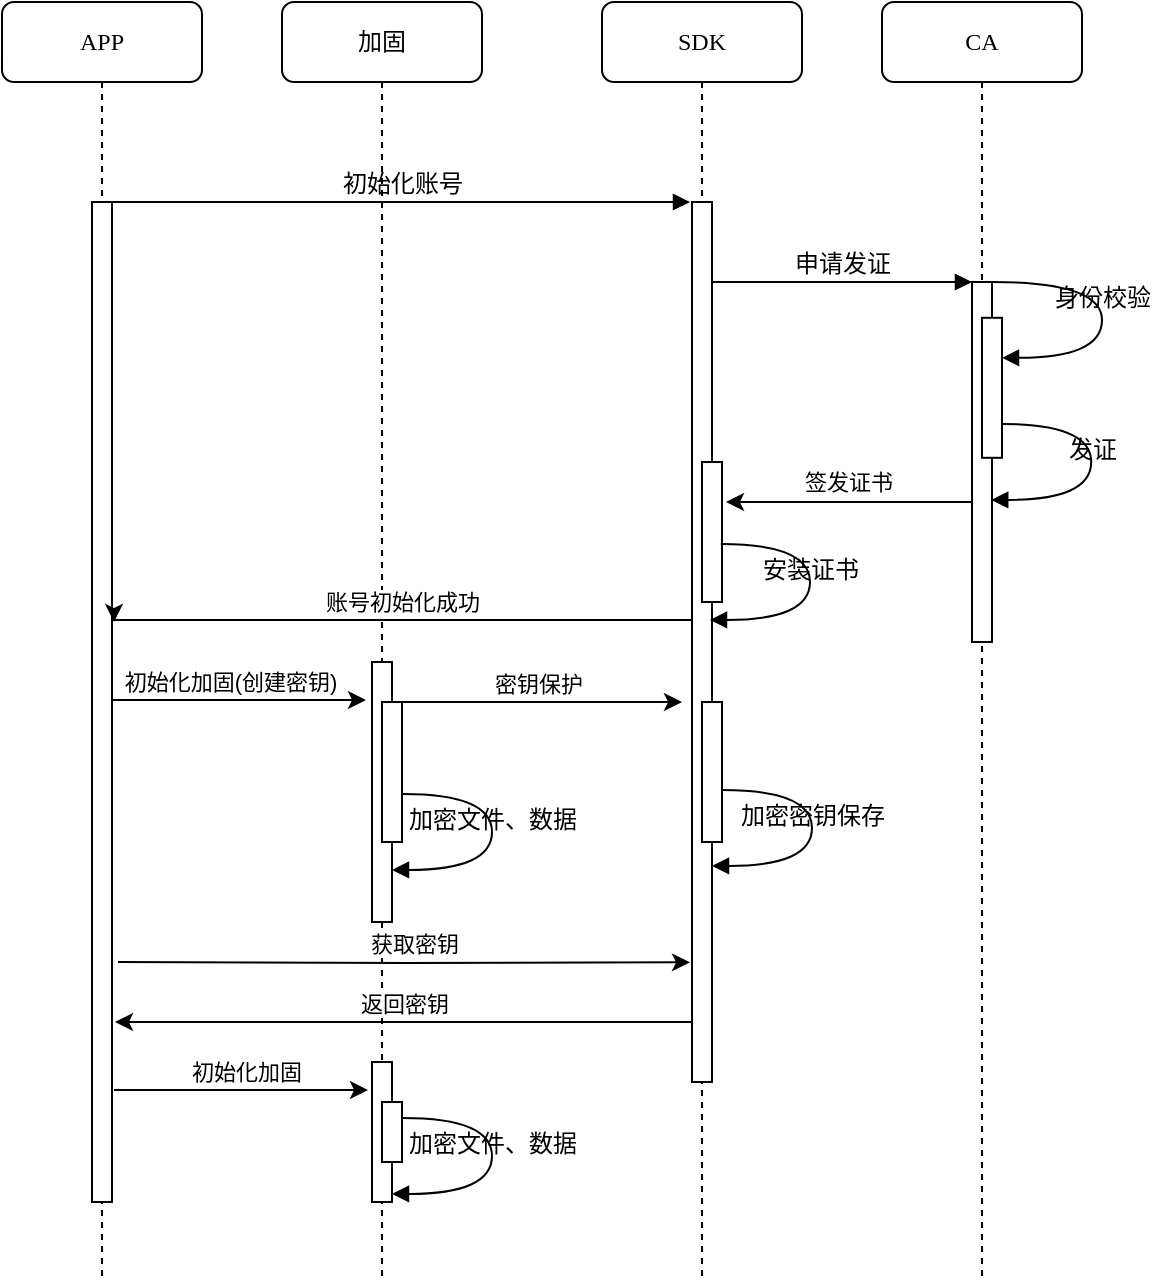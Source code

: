 <mxfile version="14.7.0" type="github">
  <diagram name="Page-1" id="13e1069c-82ec-6db2-03f1-153e76fe0fe0">
    <mxGraphModel dx="946" dy="543" grid="1" gridSize="10" guides="1" tooltips="1" connect="1" arrows="1" fold="1" page="1" pageScale="1" pageWidth="1100" pageHeight="850" background="none" math="0" shadow="0">
      <root>
        <mxCell id="0" />
        <mxCell id="1" parent="0" />
        <mxCell id="7baba1c4bc27f4b0-2" value="加固" style="shape=umlLifeline;perimeter=lifelinePerimeter;whiteSpace=wrap;html=1;container=1;collapsible=0;recursiveResize=0;outlineConnect=0;rounded=1;shadow=0;comic=0;labelBackgroundColor=none;strokeWidth=1;fontFamily=Verdana;fontSize=12;align=center;" parent="1" vertex="1">
          <mxGeometry x="240" y="80" width="100" height="640" as="geometry" />
        </mxCell>
        <mxCell id="7baba1c4bc27f4b0-3" value="SDK" style="shape=umlLifeline;perimeter=lifelinePerimeter;whiteSpace=wrap;html=1;container=1;collapsible=0;recursiveResize=0;outlineConnect=0;rounded=1;shadow=0;comic=0;labelBackgroundColor=none;strokeWidth=1;fontFamily=Verdana;fontSize=12;align=center;" parent="1" vertex="1">
          <mxGeometry x="400" y="80" width="100" height="640" as="geometry" />
        </mxCell>
        <mxCell id="7baba1c4bc27f4b0-13" value="" style="html=1;points=[];perimeter=orthogonalPerimeter;rounded=0;shadow=0;comic=0;labelBackgroundColor=none;strokeWidth=1;fontFamily=Verdana;fontSize=12;align=center;" parent="7baba1c4bc27f4b0-3" vertex="1">
          <mxGeometry x="45" y="100" width="10" height="440" as="geometry" />
        </mxCell>
        <mxCell id="7baba1c4bc27f4b0-4" value="CA" style="shape=umlLifeline;perimeter=lifelinePerimeter;whiteSpace=wrap;html=1;container=1;collapsible=0;recursiveResize=0;outlineConnect=0;rounded=1;shadow=0;comic=0;labelBackgroundColor=none;strokeWidth=1;fontFamily=Verdana;fontSize=12;align=center;" parent="1" vertex="1">
          <mxGeometry x="540" y="80" width="100" height="640" as="geometry" />
        </mxCell>
        <mxCell id="7baba1c4bc27f4b0-8" value="APP" style="shape=umlLifeline;perimeter=lifelinePerimeter;whiteSpace=wrap;html=1;container=1;collapsible=0;recursiveResize=0;outlineConnect=0;rounded=1;shadow=0;comic=0;labelBackgroundColor=none;strokeWidth=1;fontFamily=Verdana;fontSize=12;align=center;" parent="1" vertex="1">
          <mxGeometry x="100" y="80" width="100" height="640" as="geometry" />
        </mxCell>
        <mxCell id="7baba1c4bc27f4b0-9" value="" style="html=1;points=[];perimeter=orthogonalPerimeter;rounded=0;shadow=0;comic=0;labelBackgroundColor=none;strokeWidth=1;fontFamily=Verdana;fontSize=12;align=center;" parent="7baba1c4bc27f4b0-8" vertex="1">
          <mxGeometry x="45" y="100" width="10" height="500" as="geometry" />
        </mxCell>
        <mxCell id="Ai_lN4EMOiBAtk67L0lV-3" style="edgeStyle=orthogonalEdgeStyle;rounded=0;orthogonalLoop=1;jettySize=auto;html=1;" edge="1" parent="1" source="7baba1c4bc27f4b0-16">
          <mxGeometry relative="1" as="geometry">
            <mxPoint x="462" y="330" as="targetPoint" />
            <Array as="points">
              <mxPoint x="560" y="330" />
              <mxPoint x="560" y="330" />
            </Array>
          </mxGeometry>
        </mxCell>
        <mxCell id="Ai_lN4EMOiBAtk67L0lV-4" value="签发证书" style="edgeLabel;html=1;align=center;verticalAlign=middle;resizable=0;points=[];" vertex="1" connectable="0" parent="Ai_lN4EMOiBAtk67L0lV-3">
          <mxGeometry x="0.008" y="-1" relative="1" as="geometry">
            <mxPoint y="-9" as="offset" />
          </mxGeometry>
        </mxCell>
        <mxCell id="7baba1c4bc27f4b0-16" value="" style="html=1;points=[];perimeter=orthogonalPerimeter;rounded=0;shadow=0;comic=0;labelBackgroundColor=none;strokeWidth=1;fontFamily=Verdana;fontSize=12;align=center;" parent="1" vertex="1">
          <mxGeometry x="585" y="220" width="10" height="180" as="geometry" />
        </mxCell>
        <mxCell id="7baba1c4bc27f4b0-17" value="申请发证" style="html=1;verticalAlign=bottom;endArrow=block;labelBackgroundColor=none;fontFamily=Verdana;fontSize=12;edgeStyle=elbowEdgeStyle;elbow=vertical;" parent="1" source="7baba1c4bc27f4b0-13" target="7baba1c4bc27f4b0-16" edge="1">
          <mxGeometry relative="1" as="geometry">
            <mxPoint x="510" y="220" as="sourcePoint" />
            <Array as="points">
              <mxPoint x="460" y="220" />
            </Array>
          </mxGeometry>
        </mxCell>
        <mxCell id="7baba1c4bc27f4b0-11" value="初始化账号" style="html=1;verticalAlign=bottom;endArrow=block;entryX=-0.1;entryY=0;labelBackgroundColor=none;fontFamily=Verdana;fontSize=12;edgeStyle=elbowEdgeStyle;elbow=vertical;entryDx=0;entryDy=0;entryPerimeter=0;" parent="1" source="7baba1c4bc27f4b0-9" target="7baba1c4bc27f4b0-13" edge="1">
          <mxGeometry relative="1" as="geometry">
            <mxPoint x="220" y="190" as="sourcePoint" />
            <mxPoint x="285" y="180" as="targetPoint" />
          </mxGeometry>
        </mxCell>
        <mxCell id="7baba1c4bc27f4b0-34" value="" style="html=1;points=[];perimeter=orthogonalPerimeter;rounded=0;shadow=0;comic=0;labelBackgroundColor=none;strokeWidth=1;fontFamily=Verdana;fontSize=12;align=center;" parent="1" vertex="1">
          <mxGeometry x="590" y="237.9" width="10" height="70" as="geometry" />
        </mxCell>
        <mxCell id="7baba1c4bc27f4b0-35" value="身份校验" style="html=1;verticalAlign=bottom;endArrow=block;labelBackgroundColor=none;fontFamily=Verdana;fontSize=12;elbow=vertical;edgeStyle=orthogonalEdgeStyle;curved=1;entryX=1;entryY=0.286;entryPerimeter=0;exitX=1.038;exitY=0.345;exitPerimeter=0;" parent="1" target="7baba1c4bc27f4b0-34" edge="1">
          <mxGeometry relative="1" as="geometry">
            <mxPoint x="595.38" y="220.0" as="sourcePoint" />
            <mxPoint x="595" y="167.9" as="targetPoint" />
            <Array as="points">
              <mxPoint x="650" y="219.9" />
              <mxPoint x="650" y="257.9" />
            </Array>
          </mxGeometry>
        </mxCell>
        <mxCell id="Ai_lN4EMOiBAtk67L0lV-1" value="发证" style="html=1;verticalAlign=bottom;endArrow=block;labelBackgroundColor=none;fontFamily=Verdana;fontSize=12;elbow=vertical;edgeStyle=orthogonalEdgeStyle;curved=1;entryX=1;entryY=0.286;entryPerimeter=0;" edge="1" parent="1">
          <mxGeometry relative="1" as="geometry">
            <mxPoint x="600" y="291" as="sourcePoint" />
            <mxPoint x="594.62" y="328.96" as="targetPoint" />
            <Array as="points">
              <mxPoint x="644.62" y="290.94" />
              <mxPoint x="644.62" y="328.94" />
            </Array>
          </mxGeometry>
        </mxCell>
        <mxCell id="Ai_lN4EMOiBAtk67L0lV-5" value="" style="html=1;points=[];perimeter=orthogonalPerimeter;rounded=0;shadow=0;comic=0;labelBackgroundColor=none;strokeWidth=1;fontFamily=Verdana;fontSize=12;align=center;" vertex="1" parent="1">
          <mxGeometry x="450" y="310" width="10" height="70" as="geometry" />
        </mxCell>
        <mxCell id="Ai_lN4EMOiBAtk67L0lV-6" value="安装证书" style="html=1;verticalAlign=bottom;endArrow=block;labelBackgroundColor=none;fontFamily=Verdana;fontSize=12;elbow=vertical;edgeStyle=orthogonalEdgeStyle;curved=1;entryX=1;entryY=0.286;entryPerimeter=0;" edge="1" parent="1">
          <mxGeometry relative="1" as="geometry">
            <mxPoint x="459.38" y="351" as="sourcePoint" />
            <mxPoint x="454.0" y="388.96" as="targetPoint" />
            <Array as="points">
              <mxPoint x="504" y="350.94" />
              <mxPoint x="504" y="388.94" />
            </Array>
          </mxGeometry>
        </mxCell>
        <mxCell id="Ai_lN4EMOiBAtk67L0lV-8" style="edgeStyle=orthogonalEdgeStyle;rounded=0;orthogonalLoop=1;jettySize=auto;html=1;" edge="1" parent="1" source="7baba1c4bc27f4b0-13">
          <mxGeometry relative="1" as="geometry">
            <mxPoint x="156" y="390" as="targetPoint" />
            <Array as="points">
              <mxPoint x="370" y="389" />
              <mxPoint x="370" y="389" />
            </Array>
          </mxGeometry>
        </mxCell>
        <mxCell id="Ai_lN4EMOiBAtk67L0lV-9" value="账号初始化成功" style="edgeLabel;html=1;align=center;verticalAlign=middle;resizable=0;points=[];" vertex="1" connectable="0" parent="Ai_lN4EMOiBAtk67L0lV-8">
          <mxGeometry x="0.038" y="-2" relative="1" as="geometry">
            <mxPoint x="5" y="-7" as="offset" />
          </mxGeometry>
        </mxCell>
        <mxCell id="Ai_lN4EMOiBAtk67L0lV-10" value="" style="html=1;points=[];perimeter=orthogonalPerimeter;rounded=0;shadow=0;comic=0;labelBackgroundColor=none;strokeWidth=1;fontFamily=Verdana;fontSize=12;align=center;" vertex="1" parent="1">
          <mxGeometry x="285" y="410" width="10" height="130" as="geometry" />
        </mxCell>
        <mxCell id="Ai_lN4EMOiBAtk67L0lV-11" style="edgeStyle=orthogonalEdgeStyle;rounded=0;orthogonalLoop=1;jettySize=auto;html=1;" edge="1" parent="1" source="7baba1c4bc27f4b0-9">
          <mxGeometry relative="1" as="geometry">
            <mxPoint x="282" y="429" as="targetPoint" />
            <Array as="points">
              <mxPoint x="190" y="429" />
              <mxPoint x="190" y="429" />
            </Array>
          </mxGeometry>
        </mxCell>
        <mxCell id="Ai_lN4EMOiBAtk67L0lV-12" value="初始化加固(创建密钥)" style="edgeLabel;html=1;align=center;verticalAlign=middle;resizable=0;points=[];" vertex="1" connectable="0" parent="Ai_lN4EMOiBAtk67L0lV-11">
          <mxGeometry x="0.039" y="3" relative="1" as="geometry">
            <mxPoint x="-7" y="-6" as="offset" />
          </mxGeometry>
        </mxCell>
        <mxCell id="Ai_lN4EMOiBAtk67L0lV-15" value="" style="html=1;points=[];perimeter=orthogonalPerimeter;rounded=0;shadow=0;comic=0;labelBackgroundColor=none;strokeWidth=1;fontFamily=Verdana;fontSize=12;align=center;" vertex="1" parent="1">
          <mxGeometry x="450" y="430" width="10" height="70" as="geometry" />
        </mxCell>
        <mxCell id="Ai_lN4EMOiBAtk67L0lV-16" value="加密密钥保存" style="html=1;verticalAlign=bottom;endArrow=block;labelBackgroundColor=none;fontFamily=Verdana;fontSize=12;elbow=vertical;edgeStyle=orthogonalEdgeStyle;curved=1;entryX=1;entryY=0.286;entryPerimeter=0;" edge="1" parent="1">
          <mxGeometry relative="1" as="geometry">
            <mxPoint x="460.38" y="474" as="sourcePoint" />
            <mxPoint x="455" y="511.96" as="targetPoint" />
            <Array as="points">
              <mxPoint x="505" y="473.94" />
              <mxPoint x="505" y="511.94" />
            </Array>
          </mxGeometry>
        </mxCell>
        <mxCell id="Ai_lN4EMOiBAtk67L0lV-17" value="" style="html=1;points=[];perimeter=orthogonalPerimeter;rounded=0;shadow=0;comic=0;labelBackgroundColor=none;strokeWidth=1;fontFamily=Verdana;fontSize=12;align=center;" vertex="1" parent="1">
          <mxGeometry x="290" y="430" width="10" height="70" as="geometry" />
        </mxCell>
        <mxCell id="Ai_lN4EMOiBAtk67L0lV-19" value="加密文件、数据" style="html=1;verticalAlign=bottom;endArrow=block;labelBackgroundColor=none;fontFamily=Verdana;fontSize=12;elbow=vertical;edgeStyle=orthogonalEdgeStyle;curved=1;entryX=1;entryY=0.286;entryPerimeter=0;" edge="1" parent="1">
          <mxGeometry relative="1" as="geometry">
            <mxPoint x="300.38" y="476" as="sourcePoint" />
            <mxPoint x="295" y="513.96" as="targetPoint" />
            <Array as="points">
              <mxPoint x="345" y="475.94" />
              <mxPoint x="345" y="513.94" />
            </Array>
          </mxGeometry>
        </mxCell>
        <mxCell id="Ai_lN4EMOiBAtk67L0lV-26" style="edgeStyle=orthogonalEdgeStyle;rounded=0;orthogonalLoop=1;jettySize=auto;html=1;" edge="1" parent="1">
          <mxGeometry relative="1" as="geometry">
            <mxPoint x="290" y="430.02" as="sourcePoint" />
            <mxPoint x="440" y="430" as="targetPoint" />
            <Array as="points">
              <mxPoint x="325" y="430.02" />
              <mxPoint x="325" y="430.02" />
            </Array>
          </mxGeometry>
        </mxCell>
        <mxCell id="Ai_lN4EMOiBAtk67L0lV-27" value="密钥保护" style="edgeLabel;html=1;align=center;verticalAlign=middle;resizable=0;points=[];" vertex="1" connectable="0" parent="Ai_lN4EMOiBAtk67L0lV-26">
          <mxGeometry x="0.039" y="3" relative="1" as="geometry">
            <mxPoint y="-6" as="offset" />
          </mxGeometry>
        </mxCell>
        <mxCell id="Ai_lN4EMOiBAtk67L0lV-28" style="edgeStyle=orthogonalEdgeStyle;rounded=0;orthogonalLoop=1;jettySize=auto;html=1;entryX=-0.1;entryY=0.864;entryDx=0;entryDy=0;entryPerimeter=0;" edge="1" parent="1" target="7baba1c4bc27f4b0-13">
          <mxGeometry relative="1" as="geometry">
            <mxPoint x="158" y="560" as="sourcePoint" />
            <mxPoint x="285" y="560" as="targetPoint" />
            <Array as="points" />
          </mxGeometry>
        </mxCell>
        <mxCell id="Ai_lN4EMOiBAtk67L0lV-29" value="获取密钥" style="edgeLabel;html=1;align=center;verticalAlign=middle;resizable=0;points=[];" vertex="1" connectable="0" parent="Ai_lN4EMOiBAtk67L0lV-28">
          <mxGeometry x="0.039" y="3" relative="1" as="geometry">
            <mxPoint y="-6" as="offset" />
          </mxGeometry>
        </mxCell>
        <mxCell id="Ai_lN4EMOiBAtk67L0lV-30" style="edgeStyle=orthogonalEdgeStyle;rounded=0;orthogonalLoop=1;jettySize=auto;html=1;entryX=1.1;entryY=0.475;entryDx=0;entryDy=0;entryPerimeter=0;" edge="1" parent="1">
          <mxGeometry relative="1" as="geometry">
            <mxPoint x="445.5" y="590" as="sourcePoint" />
            <mxPoint x="156.5" y="590" as="targetPoint" />
            <Array as="points">
              <mxPoint x="370.5" y="590" />
              <mxPoint x="370.5" y="590" />
            </Array>
          </mxGeometry>
        </mxCell>
        <mxCell id="Ai_lN4EMOiBAtk67L0lV-31" value="返回密钥" style="edgeLabel;html=1;align=center;verticalAlign=middle;resizable=0;points=[];" vertex="1" connectable="0" parent="Ai_lN4EMOiBAtk67L0lV-30">
          <mxGeometry x="0.038" y="-2" relative="1" as="geometry">
            <mxPoint x="5" y="-7" as="offset" />
          </mxGeometry>
        </mxCell>
        <mxCell id="Ai_lN4EMOiBAtk67L0lV-32" value="" style="html=1;points=[];perimeter=orthogonalPerimeter;rounded=0;shadow=0;comic=0;labelBackgroundColor=none;strokeWidth=1;fontFamily=Verdana;fontSize=12;align=center;" vertex="1" parent="1">
          <mxGeometry x="285" y="610" width="10" height="70" as="geometry" />
        </mxCell>
        <mxCell id="Ai_lN4EMOiBAtk67L0lV-33" style="edgeStyle=orthogonalEdgeStyle;rounded=0;orthogonalLoop=1;jettySize=auto;html=1;" edge="1" parent="1">
          <mxGeometry relative="1" as="geometry">
            <mxPoint x="156" y="624" as="sourcePoint" />
            <mxPoint x="283" y="624" as="targetPoint" />
            <Array as="points">
              <mxPoint x="191" y="624" />
              <mxPoint x="191" y="624" />
            </Array>
          </mxGeometry>
        </mxCell>
        <mxCell id="Ai_lN4EMOiBAtk67L0lV-34" value="初始化加固" style="edgeLabel;html=1;align=center;verticalAlign=middle;resizable=0;points=[];" vertex="1" connectable="0" parent="Ai_lN4EMOiBAtk67L0lV-33">
          <mxGeometry x="0.039" y="3" relative="1" as="geometry">
            <mxPoint y="-6" as="offset" />
          </mxGeometry>
        </mxCell>
        <mxCell id="Ai_lN4EMOiBAtk67L0lV-35" value="" style="html=1;points=[];perimeter=orthogonalPerimeter;rounded=0;shadow=0;comic=0;labelBackgroundColor=none;strokeWidth=1;fontFamily=Verdana;fontSize=12;align=center;" vertex="1" parent="1">
          <mxGeometry x="290" y="630" width="10" height="30" as="geometry" />
        </mxCell>
        <mxCell id="Ai_lN4EMOiBAtk67L0lV-36" value="加密文件、数据" style="html=1;verticalAlign=bottom;endArrow=block;labelBackgroundColor=none;fontFamily=Verdana;fontSize=12;elbow=vertical;edgeStyle=orthogonalEdgeStyle;curved=1;entryX=1;entryY=0.286;entryPerimeter=0;" edge="1" parent="1">
          <mxGeometry relative="1" as="geometry">
            <mxPoint x="300.38" y="638" as="sourcePoint" />
            <mxPoint x="295" y="675.96" as="targetPoint" />
            <Array as="points">
              <mxPoint x="345" y="637.94" />
              <mxPoint x="345" y="675.94" />
            </Array>
          </mxGeometry>
        </mxCell>
      </root>
    </mxGraphModel>
  </diagram>
</mxfile>
